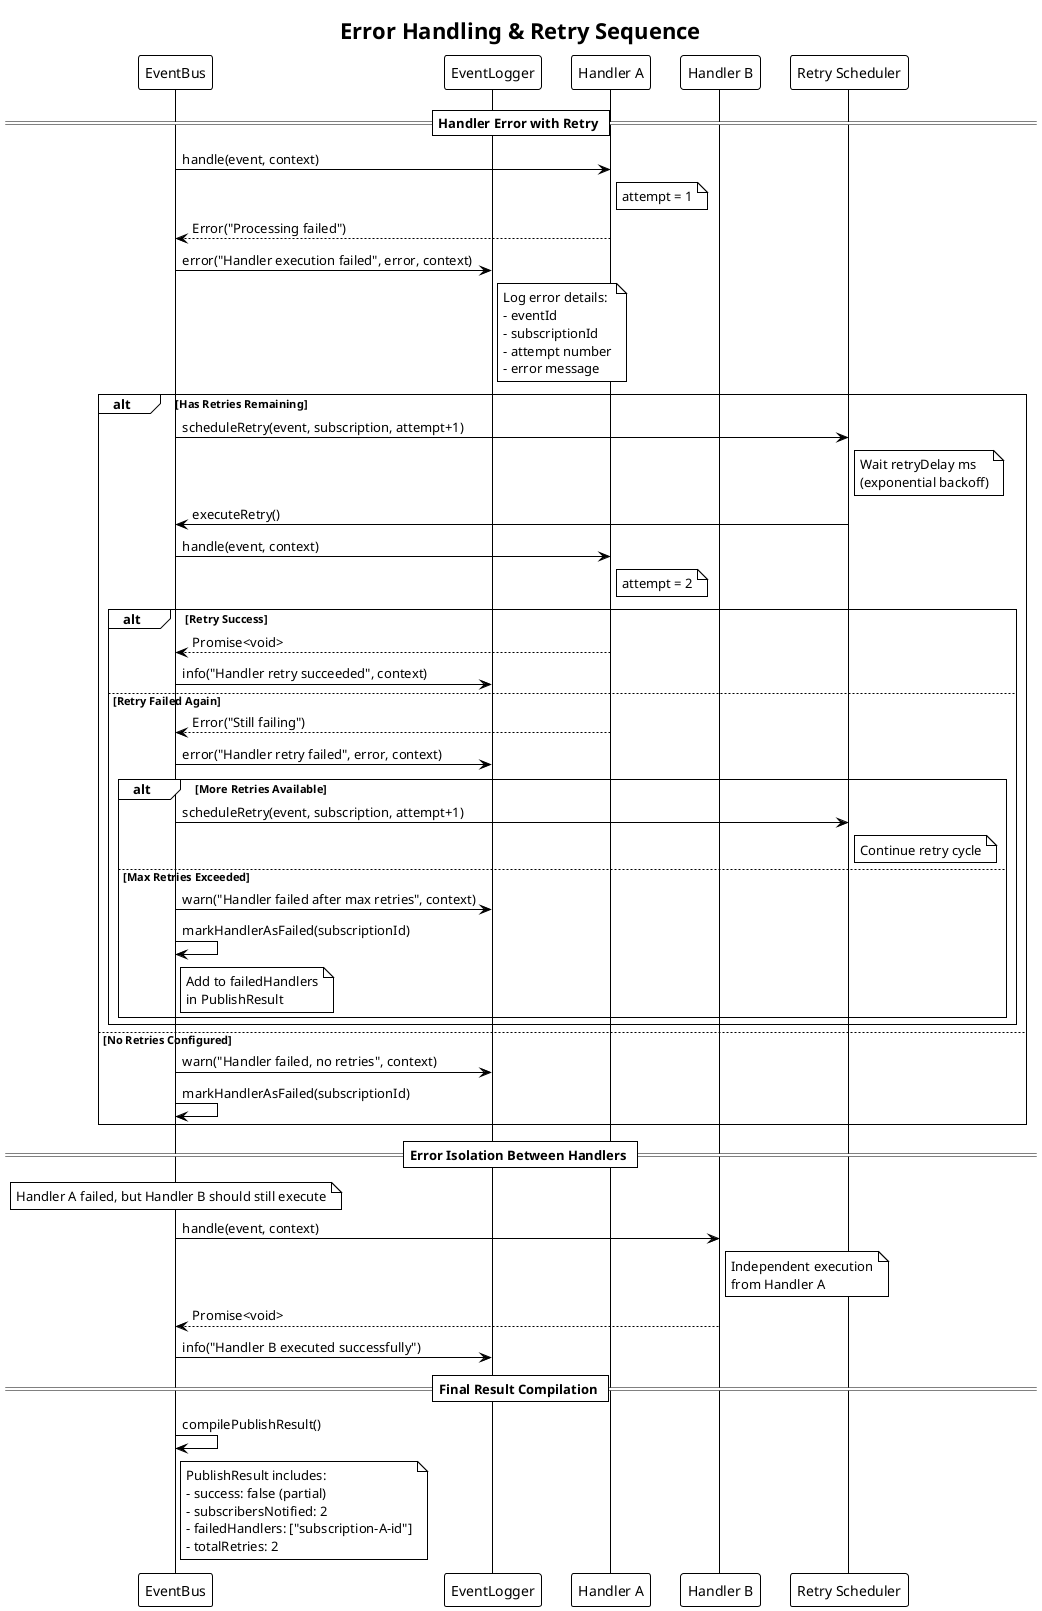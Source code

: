 @startuml event-bus-error-handling-sequence
!theme plain
title Error Handling & Retry Sequence

participant "EventBus" as EB
participant "EventLogger" as EL
participant "Handler A" as HA
participant "Handler B" as HB
participant "Retry Scheduler" as RS

== Handler Error with Retry ==

EB -> HA: handle(event, context)
note right of HA: attempt = 1

HA --> EB: Error("Processing failed")

EB -> EL: error("Handler execution failed", error, context)
note right of EL: Log error details:\n- eventId\n- subscriptionId\n- attempt number\n- error message

alt Has Retries Remaining
    EB -> RS: scheduleRetry(event, subscription, attempt+1)
    note right of RS: Wait retryDelay ms\n(exponential backoff)

    RS -> EB: executeRetry()
    EB -> HA: handle(event, context)
    note right of HA: attempt = 2

    alt Retry Success
        HA --> EB: Promise<void>
        EB -> EL: info("Handler retry succeeded", context)
    else Retry Failed Again
        HA --> EB: Error("Still failing")
        EB -> EL: error("Handler retry failed", error, context)

        alt More Retries Available
            EB -> RS: scheduleRetry(event, subscription, attempt+1)
            note right of RS: Continue retry cycle
        else Max Retries Exceeded
            EB -> EL: warn("Handler failed after max retries", context)
            EB -> EB: markHandlerAsFailed(subscriptionId)
            note right of EB: Add to failedHandlers\nin PublishResult
        end
    end
else No Retries Configured
    EB -> EL: warn("Handler failed, no retries", context)
    EB -> EB: markHandlerAsFailed(subscriptionId)
end

== Error Isolation Between Handlers ==

note over EB: Handler A failed, but Handler B should still execute

EB -> HB: handle(event, context)
note right of HB: Independent execution\nfrom Handler A

HB --> EB: Promise<void>
EB -> EL: info("Handler B executed successfully")

== Final Result Compilation ==

EB -> EB: compilePublishResult()
note right of EB: PublishResult includes:\n- success: false (partial)\n- subscribersNotified: 2\n- failedHandlers: ["subscription-A-id"]\n- totalRetries: 2

@enduml
